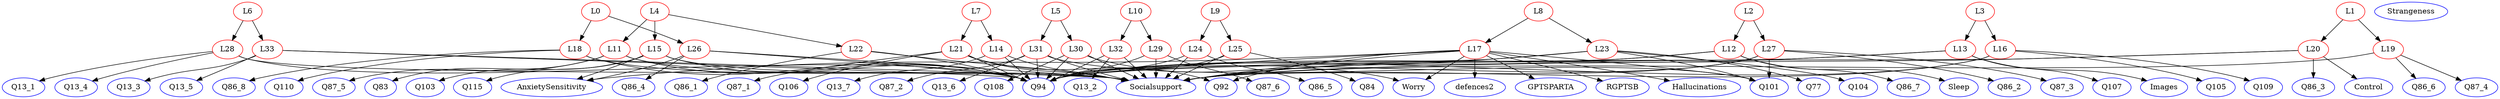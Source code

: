digraph {
Q108 [color = blue]; Socialsupport [color = blue]; L24 [color = red]; L33 [color = red]; L7 [color = red]; L23 [color = red]; Q83 [color = blue]; L9 [color = red]; Strangeness [color = blue]; L3 [color = red]; Q13_1 [color = blue]; Q86_3 [color = blue]; L16 [color = red]; L18 [color = red]; GPTSPARTA [color = blue]; Q86_5 [color = blue]; L26 [color = red]; Q87_2 [color = blue]; Q104 [color = blue]; L13 [color = red]; Q106 [color = blue]; Q86_6 [color = blue]; L25 [color = red]; L32 [color = red]; Q94 [color = blue]; Q110 [color = blue]; L30 [color = red]; L6 [color = red]; RGPTSB [color = blue]; Q101 [color = blue]; Q107 [color = blue]; Q87_5 [color = blue]; Q87_4 [color = blue]; L28 [color = red]; L5 [color = red]; Hallucinations [color = blue]; L15 [color = red]; L31 [color = red]; Q86_2 [color = blue]; L22 [color = red]; Q13_4 [color = blue]; Q77 [color = blue]; L11 [color = red]; Q103 [color = blue]; Q13_3 [color = blue]; L2 [color = red]; Q86_7 [color = blue]; L12 [color = red]; Q87_3 [color = blue]; Q115 [color = blue]; Q13_5 [color = blue]; L0 [color = red]; Control [color = blue]; Q13_7 [color = blue]; Q105 [color = blue]; L10 [color = red]; L4 [color = red]; Q86_4 [color = blue]; L17 [color = red]; L29 [color = red]; L19 [color = red]; Q109 [color = blue]; L21 [color = red]; AnxietySensitivity [color = blue]; Q84 [color = blue]; L1 [color = red]; L27 [color = red]; Images [color = blue]; Q86_1 [color = blue]; Q13_6 [color = blue]; defences2 [color = blue]; Worry [color = blue]; Q87_6 [color = blue]; L20 [color = red]; L14 [color = red]; Q13_2 [color = blue]; Q87_1 [color = blue]; Sleep [color = blue]; Q86_8 [color = blue]; Q92 [color = blue]; L8 [color = red]; 
subgraph Undirected {
edge [dir=none, color=black]
}

subgraph Directed {
edge [color=black]
L22 -> Q94
L17 -> Q101
L7 -> L21
L22 -> Q86_1
L27 -> Socialsupport
L23 -> Q94
L26 -> Socialsupport
L14 -> Q94
L18 -> Q94
L11 -> Socialsupport
L26 -> AnxietySensitivity
L25 -> Q94
L33 -> Socialsupport
L6 -> L33
L29 -> Q87_6
L6 -> L28
L17 -> RGPTSB
L21 -> Q94
L9 -> L24
L19 -> Q86_6
L31 -> Socialsupport
L31 -> Q13_6
L15 -> Socialsupport
L1 -> L19
L19 -> Socialsupport
L1 -> L20
L3 -> L13
L15 -> AnxietySensitivity
L29 -> Socialsupport
L33 -> Q13_3
L4 -> L15
L32 -> Q13_2
L18 -> Q86_8
L12 -> Socialsupport
L0 -> L18
L21 -> Q87_1
L26 -> Q86_4
L8 -> L17
L15 -> Q103
L17 -> Hallucinations
L18 -> Q110
L24 -> Socialsupport
L11 -> Q83
L30 -> Q94
L20 -> Q86_3
L19 -> Q87_4
L2 -> L12
L14 -> Q13_7
L16 -> Q109
L15 -> Q115
L27 -> Q86_2
L23 -> Q77
L10 -> L29
L17 -> Socialsupport
L27 -> Q94
L13 -> Q94
L9 -> L25
L26 -> Q94
L2 -> L27
L16 -> Socialsupport
L17 -> AnxietySensitivity
L23 -> Q101
L32 -> Socialsupport
L11 -> Q94
L33 -> Q94
L17 -> Q92
L7 -> L14
L17 -> Worry
L23 -> Socialsupport
L31 -> Q94
L31 -> Q87_2
L30 -> Q108
L20 -> Socialsupport
L15 -> Q94
L18 -> Socialsupport
L13 -> Q107
L27 -> Q87_3
L29 -> Q94
L21 -> Socialsupport
L28 -> Socialsupport
L8 -> L23
L12 -> Q94
L13 -> Images
L5 -> L31
L21 -> Q92
L10 -> L32
L4 -> L11
L4 -> L22
L17 -> defences2
L21 -> Q106
L30 -> Socialsupport
L0 -> L26
L17 -> Q94
L22 -> Socialsupport
L27 -> Q101
L16 -> Q94
L12 -> Sleep
L32 -> Q94
L14 -> Socialsupport
L25 -> Socialsupport
L23 -> Q104
L30 -> Worry
L13 -> Socialsupport
L33 -> Q13_5
L20 -> Q94
L31 -> Q101
L11 -> Q87_5
L24 -> Q94
L28 -> Q94
L28 -> Q13_1
L25 -> Q84
L28 -> Q13_4
L5 -> L30
L24 -> Q86_5
L12 -> Q86_7
L17 -> GPTSPARTA
L3 -> L16
L20 -> Control
L16 -> Q105
}

}

